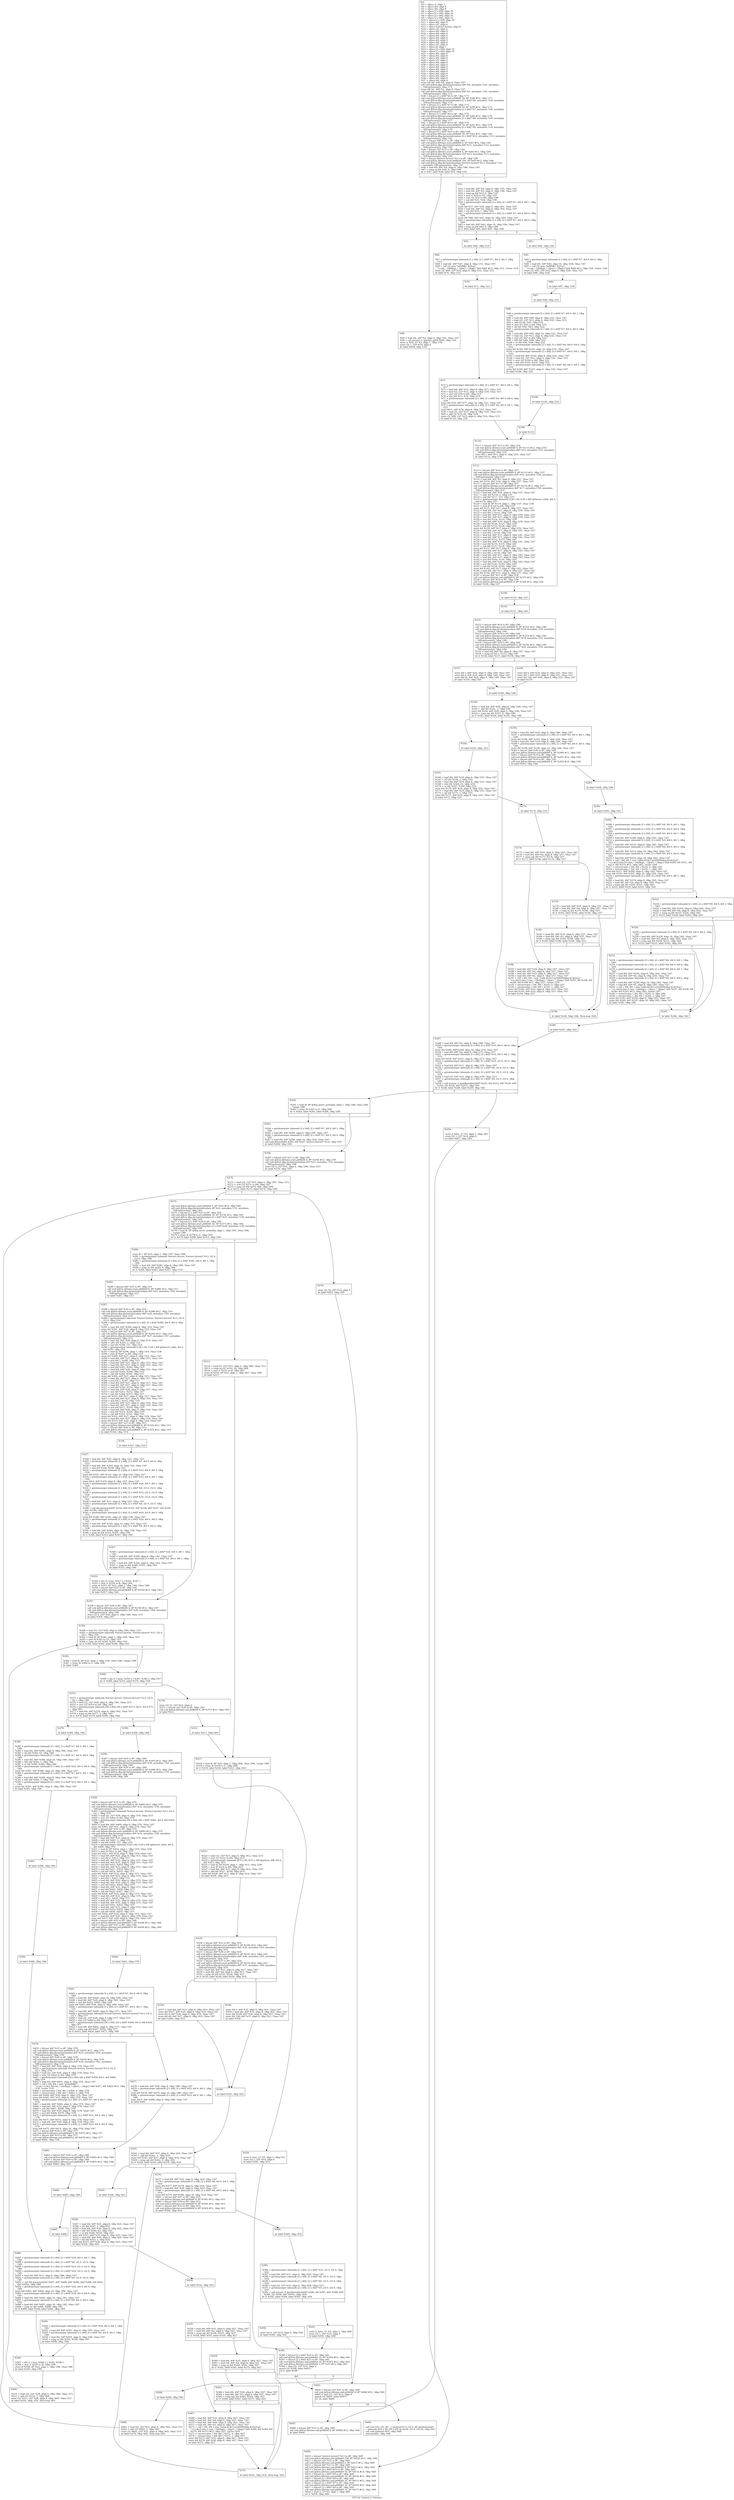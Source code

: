digraph "CFG for 'prime2_p' function" {
	label="CFG for 'prime2_p' function";

	Node0x25a4dc0 [shape=record,label="{%2:\l  %3 = alloca i1, align 1\l  %4 = alloca i64, align 8\l  %5 = alloca i64, align 8\l  %6 = alloca [2 x i64], align 16\l  %7 = alloca [2 x i64], align 16\l  %8 = alloca [2 x i64], align 16\l  %9 = alloca [2 x i64], align 16\l  %10 = alloca [2 x i64], align 16\l  %11 = alloca i64, align 8\l  %12 = alloca i32, align 4\l  %13 = alloca %struct.factors, align 8\l  %14 = alloca i32, align 4\l  %15 = alloca i64, align 8\l  %16 = alloca i64, align 8\l  %17 = alloca i64, align 8\l  %18 = alloca i64, align 8\l  %19 = alloca i64, align 8\l  %20 = alloca i64, align 8\l  %21 = alloca i32, align 4\l  %22 = alloca i8, align 1\l  %23 = alloca [2 x i64], align 16\l  %24 = alloca [2 x i64], align 16\l  %25 = alloca i64, align 8\l  %26 = alloca i64, align 8\l  %27 = alloca i64, align 8\l  %28 = alloca i32, align 4\l  %29 = alloca i64, align 8\l  %30 = alloca i64, align 8\l  %31 = alloca i64, align 8\l  %32 = alloca i64, align 8\l  %33 = alloca i64, align 8\l  %34 = alloca i64, align 8\l  %35 = alloca i64, align 8\l  %36 = alloca i64, align 8\l  %37 = alloca i64, align 8\l  store i64 %0, i64* %4, align 8, !tbaa !167\l  call void @llvm.dbg.declare(metadata i64* %4, metadata !102, metadata\l... !DIExpression()), !dbg !171\l  store i64 %1, i64* %5, align 8, !tbaa !167\l  call void @llvm.dbg.declare(metadata i64* %5, metadata !103, metadata\l... !DIExpression()), !dbg !172\l  %38 = bitcast [2 x i64]* %6 to i8*, !dbg !173\l  call void @llvm.lifetime.start.p0i8(i64 16, i8* %38) #12, !dbg !173\l  call void @llvm.dbg.declare(metadata [2 x i64]* %6, metadata !104, metadata\l... !DIExpression()), !dbg !174\l  %39 = bitcast [2 x i64]* %7 to i8*, !dbg !173\l  call void @llvm.lifetime.start.p0i8(i64 16, i8* %39) #12, !dbg !173\l  call void @llvm.dbg.declare(metadata [2 x i64]* %7, metadata !108, metadata\l... !DIExpression()), !dbg !175\l  %40 = bitcast [2 x i64]* %8 to i8*, !dbg !176\l  call void @llvm.lifetime.start.p0i8(i64 16, i8* %40) #12, !dbg !176\l  call void @llvm.dbg.declare(metadata [2 x i64]* %8, metadata !109, metadata\l... !DIExpression()), !dbg !177\l  %41 = bitcast [2 x i64]* %9 to i8*, !dbg !178\l  call void @llvm.lifetime.start.p0i8(i64 16, i8* %41) #12, !dbg !178\l  call void @llvm.dbg.declare(metadata [2 x i64]* %9, metadata !110, metadata\l... !DIExpression()), !dbg !179\l  %42 = bitcast [2 x i64]* %10 to i8*, !dbg !180\l  call void @llvm.lifetime.start.p0i8(i64 16, i8* %42) #12, !dbg !180\l  call void @llvm.dbg.declare(metadata [2 x i64]* %10, metadata !111, metadata\l... !DIExpression()), !dbg !181\l  %43 = bitcast i64* %11 to i8*, !dbg !182\l  call void @llvm.lifetime.start.p0i8(i64 8, i8* %43) #12, !dbg !182\l  call void @llvm.dbg.declare(metadata i64* %11, metadata !112, metadata\l... !DIExpression()), !dbg !183\l  %44 = bitcast i32* %12 to i8*, !dbg !184\l  call void @llvm.lifetime.start.p0i8(i64 4, i8* %44) #12, !dbg !184\l  call void @llvm.dbg.declare(metadata i32* %12, metadata !113, metadata\l... !DIExpression()), !dbg !185\l  %45 = bitcast %struct.factors* %13 to i8*, !dbg !186\l  call void @llvm.lifetime.start.p0i8(i64 256, i8* %45) #12, !dbg !186\l  call void @llvm.dbg.declare(metadata %struct.factors* %13, metadata !114,\l... metadata !DIExpression()), !dbg !187\l  %46 = load i64, i64* %4, align 8, !dbg !188, !tbaa !167\l  %47 = icmp eq i64 %46, 0, !dbg !190\l  br i1 %47, label %48, label %51, !dbg !191\l|{<s0>T|<s1>F}}"];
	Node0x25a4dc0:s0 -> Node0x2582090;
	Node0x25a4dc0:s1 -> Node0x25820e0;
	Node0x2582090 [shape=record,label="{%48:\l\l  %49 = load i64, i64* %5, align 8, !dbg !192, !tbaa !167\l  %50 = call zeroext i1 @prime_p(i64 %49), !dbg !193\l  store i1 %50, i1* %3, align 1, !dbg !194\l  store i32 1, i32* %14, align 4\l  br label %609, !dbg !194\l}"];
	Node0x2582090 -> Node0x2584200;
	Node0x25820e0 [shape=record,label="{%51:\l\l  %52 = load i64, i64* %4, align 8, !dbg !195, !tbaa !167\l  %53 = load i64, i64* %5, align 8, !dbg !196, !tbaa !167\l  %54 = icmp eq i64 %53, 0, !dbg !197\l  %55 = zext i1 %54 to i32, !dbg !197\l  %56 = sext i32 %55 to i64, !dbg !198\l  %57 = sub i64 %52, %56, !dbg !199\l  %58 = getelementptr inbounds [2 x i64], [2 x i64]* %7, i64 0, i64 1, !dbg\l... !200\l  store i64 %57, i64* %58, align 8, !dbg !201, !tbaa !167\l  %59 = load i64, i64* %5, align 8, !dbg !202, !tbaa !167\l  %60 = sub i64 %59, 1, !dbg !203\l  %61 = getelementptr inbounds [2 x i64], [2 x i64]* %7, i64 0, i64 0, !dbg\l... !204\l  store i64 %60, i64* %61, align 16, !dbg !205, !tbaa !167\l  %62 = getelementptr inbounds [2 x i64], [2 x i64]* %7, i64 0, i64 0, !dbg\l... !206\l  %63 = load i64, i64* %62, align 16, !dbg !206, !tbaa !167\l  %64 = icmp eq i64 %63, 0, !dbg !208\l  br i1 %64, label %65, label %81, !dbg !209\l|{<s0>T|<s1>F}}"];
	Node0x25820e0:s0 -> Node0x2582130;
	Node0x25820e0:s1 -> Node0x2582270;
	Node0x2582130 [shape=record,label="{%65:\l\l  br label %66, !dbg !210\l}"];
	Node0x2582130 -> Node0x2582180;
	Node0x2582180 [shape=record,label="{%66:\l\l  %67 = getelementptr inbounds [2 x i64], [2 x i64]* %7, i64 0, i64 1, !dbg\l... !212\l  %68 = load i64, i64* %67, align 8, !dbg !212, !tbaa !167\l  %69 = call i32 asm \"bsf\\09$1, $\{0:q\}\",\l... \"=r,rm,~\{dirflag\},~\{fpsr\},~\{flags\}\"(i64 %68) #13, !dbg !212, !srcloc !214\l  store i32 %69, i32* %12, align 4, !dbg !212, !tbaa !215\l  br label %70, !dbg !212\l}"];
	Node0x2582180 -> Node0x25821d0;
	Node0x25821d0 [shape=record,label="{%70:\l\l  br label %71, !dbg !212\l}"];
	Node0x25821d0 -> Node0x2582220;
	Node0x2582220 [shape=record,label="{%71:\l\l  %72 = getelementptr inbounds [2 x i64], [2 x i64]* %7, i64 0, i64 1, !dbg\l... !217\l  %73 = load i64, i64* %72, align 8, !dbg !217, !tbaa !167\l  %74 = load i32, i32* %12, align 4, !dbg !218, !tbaa !215\l  %75 = zext i32 %74 to i64, !dbg !219\l  %76 = lshr i64 %73, %75, !dbg !219\l  %77 = getelementptr inbounds [2 x i64], [2 x i64]* %6, i64 0, i64 0, !dbg\l... !220\l  store i64 %76, i64* %77, align 16, !dbg !221, !tbaa !167\l  %78 = getelementptr inbounds [2 x i64], [2 x i64]* %6, i64 0, i64 1, !dbg\l... !222\l  store i64 0, i64* %78, align 8, !dbg !223, !tbaa !167\l  %79 = load i32, i32* %12, align 4, !dbg !224, !tbaa !215\l  %80 = add i32 %79, 64, !dbg !224\l  store i32 %80, i32* %12, align 4, !dbg !224, !tbaa !215\l  br label %110, !dbg !225\l}"];
	Node0x2582220 -> Node0x25824a0;
	Node0x2582270 [shape=record,label="{%81:\l\l  br label %82, !dbg !226\l}"];
	Node0x2582270 -> Node0x25822c0;
	Node0x25822c0 [shape=record,label="{%82:\l\l  %83 = getelementptr inbounds [2 x i64], [2 x i64]* %7, i64 0, i64 0, !dbg\l... !228\l  %84 = load i64, i64* %83, align 16, !dbg !228, !tbaa !167\l  %85 = call i32 asm \"bsf\\09$1, $\{0:q\}\",\l... \"=r,rm,~\{dirflag\},~\{fpsr\},~\{flags\}\"(i64 %84) #13, !dbg !228, !srcloc !230\l  store i32 %85, i32* %12, align 4, !dbg !228, !tbaa !215\l  br label %86, !dbg !228\l}"];
	Node0x25822c0 -> Node0x2582310;
	Node0x2582310 [shape=record,label="{%86:\l\l  br label %87, !dbg !228\l}"];
	Node0x2582310 -> Node0x2582360;
	Node0x2582360 [shape=record,label="{%87:\l\l  br label %88, !dbg !231\l}"];
	Node0x2582360 -> Node0x25823b0;
	Node0x25823b0 [shape=record,label="{%88:\l\l  %89 = getelementptr inbounds [2 x i64], [2 x i64]* %7, i64 0, i64 1, !dbg\l... !232\l  %90 = load i64, i64* %89, align 8, !dbg !232, !tbaa !167\l  %91 = load i32, i32* %12, align 4, !dbg !232, !tbaa !215\l  %92 = sub i32 64, %91, !dbg !232\l  %93 = zext i32 %92 to i64, !dbg !232\l  %94 = shl i64 %90, %93, !dbg !232\l  %95 = getelementptr inbounds [2 x i64], [2 x i64]* %7, i64 0, i64 0, !dbg\l... !232\l  %96 = load i64, i64* %95, align 16, !dbg !232, !tbaa !167\l  %97 = load i32, i32* %12, align 4, !dbg !232, !tbaa !215\l  %98 = zext i32 %97 to i64, !dbg !232\l  %99 = lshr i64 %96, %98, !dbg !232\l  %100 = or i64 %94, %99, !dbg !232\l  %101 = getelementptr inbounds [2 x i64], [2 x i64]* %6, i64 0, i64 0, !dbg\l... !232\l  store i64 %100, i64* %101, align 16, !dbg !232, !tbaa !167\l  %102 = getelementptr inbounds [2 x i64], [2 x i64]* %7, i64 0, i64 1, !dbg\l... !232\l  %103 = load i64, i64* %102, align 8, !dbg !232, !tbaa !167\l  %104 = load i32, i32* %12, align 4, !dbg !232, !tbaa !215\l  %105 = zext i32 %104 to i64, !dbg !232\l  %106 = lshr i64 %103, %105, !dbg !232\l  %107 = getelementptr inbounds [2 x i64], [2 x i64]* %6, i64 0, i64 1, !dbg\l... !232\l  store i64 %106, i64* %107, align 8, !dbg !232, !tbaa !167\l  br label %108, !dbg !232\l}"];
	Node0x25823b0 -> Node0x2582400;
	Node0x2582400 [shape=record,label="{%108:\l\l  br label %109, !dbg !232\l}"];
	Node0x2582400 -> Node0x2582450;
	Node0x2582450 [shape=record,label="{%109:\l\l  br label %110\l}"];
	Node0x2582450 -> Node0x25824a0;
	Node0x25824a0 [shape=record,label="{%110:\l\l  %111 = bitcast i64* %15 to i8*, !dbg !234\l  call void @llvm.lifetime.start.p0i8(i64 8, i8* %111) #12, !dbg !234\l  call void @llvm.dbg.declare(metadata i64* %15, metadata !125, metadata\l... !DIExpression()), !dbg !235\l  store i64 2, i64* %15, align 8, !dbg !235, !tbaa !167\l  br label %112, !dbg !236\l}"];
	Node0x25824a0 -> Node0x25824f0;
	Node0x25824f0 [shape=record,label="{%112:\l\l  %113 = bitcast i64* %16 to i8*, !dbg !237\l  call void @llvm.lifetime.start.p0i8(i64 8, i8* %113) #12, !dbg !237\l  call void @llvm.dbg.declare(metadata i64* %16, metadata !126, metadata\l... !DIExpression()), !dbg !237\l  %114 = load i64, i64* %5, align 8, !dbg !237, !tbaa !167\l  store i64 %114, i64* %16, align 8, !dbg !237, !tbaa !167\l  %115 = bitcast i64* %17 to i8*, !dbg !237\l  call void @llvm.lifetime.start.p0i8(i64 8, i8* %115) #12, !dbg !237\l  call void @llvm.dbg.declare(metadata i64* %17, metadata !128, metadata\l... !DIExpression()), !dbg !237\l  %116 = load i64, i64* %16, align 8, !dbg !237, !tbaa !167\l  %117 = udiv i64 %116, 2, !dbg !237\l  %118 = and i64 %117, 127, !dbg !237\l  %119 = getelementptr inbounds [128 x i8], [128 x i8]* @binvert_table, i64 0,\l... i64 %118, !dbg !237\l  %120 = load i8, i8* %119, align 1, !dbg !237, !tbaa !238\l  %121 = zext i8 %120 to i64, !dbg !237\l  store i64 %121, i64* %17, align 8, !dbg !237, !tbaa !167\l  %122 = load i64, i64* %17, align 8, !dbg !239, !tbaa !167\l  %123 = mul i64 2, %122, !dbg !239\l  %124 = load i64, i64* %17, align 8, !dbg !239, !tbaa !167\l  %125 = load i64, i64* %17, align 8, !dbg !239, !tbaa !167\l  %126 = mul i64 %124, %125, !dbg !239\l  %127 = load i64, i64* %16, align 8, !dbg !239, !tbaa !167\l  %128 = mul i64 %126, %127, !dbg !239\l  %129 = sub i64 %123, %128, !dbg !239\l  store i64 %129, i64* %17, align 8, !dbg !239, !tbaa !167\l  %130 = load i64, i64* %17, align 8, !dbg !241, !tbaa !167\l  %131 = mul i64 2, %130, !dbg !241\l  %132 = load i64, i64* %17, align 8, !dbg !241, !tbaa !167\l  %133 = load i64, i64* %17, align 8, !dbg !241, !tbaa !167\l  %134 = mul i64 %132, %133, !dbg !241\l  %135 = load i64, i64* %16, align 8, !dbg !241, !tbaa !167\l  %136 = mul i64 %134, %135, !dbg !241\l  %137 = sub i64 %131, %136, !dbg !241\l  store i64 %137, i64* %17, align 8, !dbg !241, !tbaa !167\l  %138 = load i64, i64* %17, align 8, !dbg !243, !tbaa !167\l  %139 = mul i64 2, %138, !dbg !243\l  %140 = load i64, i64* %17, align 8, !dbg !243, !tbaa !167\l  %141 = load i64, i64* %17, align 8, !dbg !243, !tbaa !167\l  %142 = mul i64 %140, %141, !dbg !243\l  %143 = load i64, i64* %16, align 8, !dbg !243, !tbaa !167\l  %144 = mul i64 %142, %143, !dbg !243\l  %145 = sub i64 %139, %144, !dbg !243\l  store i64 %145, i64* %17, align 8, !dbg !243, !tbaa !167\l  %146 = load i64, i64* %17, align 8, !dbg !237, !tbaa !167\l  store i64 %146, i64* %11, align 8, !dbg !237, !tbaa !167\l  %147 = bitcast i64* %17 to i8*, !dbg !236\l  call void @llvm.lifetime.end.p0i8(i64 8, i8* %147) #12, !dbg !236\l  %148 = bitcast i64* %16 to i8*, !dbg !236\l  call void @llvm.lifetime.end.p0i8(i64 8, i8* %148) #12, !dbg !236\l  br label %149, !dbg !237\l}"];
	Node0x25824f0 -> Node0x2582540;
	Node0x2582540 [shape=record,label="{%149:\l\l  br label %150, !dbg !237\l}"];
	Node0x2582540 -> Node0x2582590;
	Node0x2582590 [shape=record,label="{%150:\l\l  br label %151, !dbg !245\l}"];
	Node0x2582590 -> Node0x25825e0;
	Node0x25825e0 [shape=record,label="{%151:\l\l  %152 = bitcast i64* %18 to i8*, !dbg !246\l  call void @llvm.lifetime.start.p0i8(i64 8, i8* %152) #12, !dbg !246\l  call void @llvm.dbg.declare(metadata i64* %18, metadata !129, metadata\l... !DIExpression()), !dbg !246\l  %153 = bitcast i64* %19 to i8*, !dbg !246\l  call void @llvm.lifetime.start.p0i8(i64 8, i8* %153) #12, !dbg !246\l  call void @llvm.dbg.declare(metadata i64* %19, metadata !131, metadata\l... !DIExpression()), !dbg !246\l  %154 = bitcast i64* %20 to i8*, !dbg !246\l  call void @llvm.lifetime.start.p0i8(i64 8, i8* %154) #12, !dbg !246\l  call void @llvm.dbg.declare(metadata i64* %20, metadata !132, metadata\l... !DIExpression()), !dbg !246\l  %155 = load i64, i64* %4, align 8, !dbg !247, !tbaa !167\l  %156 = icmp ult i64 1, %155, !dbg !247\l  br i1 %156, label %157, label %158, !dbg !246\l|{<s0>T|<s1>F}}"];
	Node0x25825e0:s0 -> Node0x2582630;
	Node0x25825e0:s1 -> Node0x2582680;
	Node0x2582630 [shape=record,label="{%157:\l\l  store i64 1, i64* %18, align 8, !dbg !249, !tbaa !167\l  store i64 0, i64* %19, align 8, !dbg !249, !tbaa !167\l  store i64 64, i64* %20, align 8, !dbg !249, !tbaa !167\l  br label %159, !dbg !249\l}"];
	Node0x2582630 -> Node0x25826d0;
	Node0x2582680 [shape=record,label="{%158:\l\l  store i64 0, i64* %18, align 8, !dbg !251, !tbaa !167\l  store i64 1, i64* %19, align 8, !dbg !251, !tbaa !167\l  store i64 128, i64* %20, align 8, !dbg !251, !tbaa !167\l  br label %159\l}"];
	Node0x2582680 -> Node0x25826d0;
	Node0x25826d0 [shape=record,label="{%159:\l\l  br label %160, !dbg !246\l}"];
	Node0x25826d0 -> Node0x2582720;
	Node0x2582720 [shape=record,label="{%160:\l\l  %161 = load i64, i64* %20, align 8, !dbg !246, !tbaa !167\l  %162 = add i64 %161, -1, !dbg !246\l  store i64 %162, i64* %20, align 8, !dbg !246, !tbaa !167\l  %163 = icmp ugt i64 %161, 0, !dbg !246\l  br i1 %163, label %164, label %195, !dbg !246\l|{<s0>T|<s1>F}}"];
	Node0x2582720:s0 -> Node0x2582770;
	Node0x2582720:s1 -> Node0x25829f0;
	Node0x2582770 [shape=record,label="{%164:\l\l  br label %165, !dbg !253\l}"];
	Node0x2582770 -> Node0x25827c0;
	Node0x25827c0 [shape=record,label="{%165:\l\l  %166 = load i64, i64* %18, align 8, !dbg !255, !tbaa !167\l  %167 = shl i64 %166, 1, !dbg !255\l  %168 = load i64, i64* %19, align 8, !dbg !255, !tbaa !167\l  %169 = lshr i64 %168, 63, !dbg !255\l  %170 = or i64 %167, %169, !dbg !255\l  store i64 %170, i64* %18, align 8, !dbg !255, !tbaa !167\l  %171 = load i64, i64* %19, align 8, !dbg !255, !tbaa !167\l  %172 = shl i64 %171, 1, !dbg !255\l  store i64 %172, i64* %19, align 8, !dbg !255, !tbaa !167\l  br label %173, !dbg !255\l}"];
	Node0x25827c0 -> Node0x2582810;
	Node0x2582810 [shape=record,label="{%173:\l\l  br label %174, !dbg !255\l}"];
	Node0x2582810 -> Node0x2582860;
	Node0x2582860 [shape=record,label="{%174:\l\l  %175 = load i64, i64* %18, align 8, !dbg !257, !tbaa !167\l  %176 = load i64, i64* %4, align 8, !dbg !257, !tbaa !167\l  %177 = icmp ugt i64 %175, %176, !dbg !257\l  br i1 %177, label %186, label %178, !dbg !257\l|{<s0>T|<s1>F}}"];
	Node0x2582860:s0 -> Node0x2582950;
	Node0x2582860:s1 -> Node0x25828b0;
	Node0x25828b0 [shape=record,label="{%178:\l\l  %179 = load i64, i64* %18, align 8, !dbg !257, !tbaa !167\l  %180 = load i64, i64* %4, align 8, !dbg !257, !tbaa !167\l  %181 = icmp eq i64 %179, %180, !dbg !257\l  br i1 %181, label %182, label %194, !dbg !257\l|{<s0>T|<s1>F}}"];
	Node0x25828b0:s0 -> Node0x2582900;
	Node0x25828b0:s1 -> Node0x25829a0;
	Node0x2582900 [shape=record,label="{%182:\l\l  %183 = load i64, i64* %19, align 8, !dbg !257, !tbaa !167\l  %184 = load i64, i64* %5, align 8, !dbg !257, !tbaa !167\l  %185 = icmp uge i64 %183, %184, !dbg !257\l  br i1 %185, label %186, label %194, !dbg !253\l|{<s0>T|<s1>F}}"];
	Node0x2582900:s0 -> Node0x2582950;
	Node0x2582900:s1 -> Node0x25829a0;
	Node0x2582950 [shape=record,label="{%186:\l\l  %187 = load i64, i64* %18, align 8, !dbg !257, !tbaa !167\l  %188 = load i64, i64* %4, align 8, !dbg !257, !tbaa !167\l  %189 = load i64, i64* %19, align 8, !dbg !257, !tbaa !167\l  %190 = load i64, i64* %5, align 8, !dbg !257, !tbaa !167\l  %191 = call \{ i64, i64 \} asm \"subq $5,$\{1:q\}\\0A\\09sbbq $3,$\{0:q\}\",\l... \"=r,=&r,0,rme,1,rme,~\{dirflag\},~\{fpsr\},~\{flags\}\"(i64 %187, i64 %188, i64\l... %189, i64 %190) #13, !dbg !257, !srcloc !259\l  %192 = extractvalue \{ i64, i64 \} %191, 0, !dbg !257\l  %193 = extractvalue \{ i64, i64 \} %191, 1, !dbg !257\l  store i64 %192, i64* %18, align 8, !dbg !257, !tbaa !167\l  store i64 %193, i64* %19, align 8, !dbg !257, !tbaa !167\l  br label %194, !dbg !257\l}"];
	Node0x2582950 -> Node0x25829a0;
	Node0x25829a0 [shape=record,label="{%194:\l\l  br label %160, !dbg !246, !llvm.loop !260\l}"];
	Node0x25829a0 -> Node0x2582720;
	Node0x25829f0 [shape=record,label="{%195:\l\l  %196 = load i64, i64* %18, align 8, !dbg !246, !tbaa !167\l  %197 = getelementptr inbounds [2 x i64], [2 x i64]* %9, i64 0, i64 1, !dbg\l... !246\l  store i64 %196, i64* %197, align 8, !dbg !246, !tbaa !167\l  %198 = load i64, i64* %19, align 8, !dbg !246, !tbaa !167\l  %199 = getelementptr inbounds [2 x i64], [2 x i64]* %9, i64 0, i64 0, !dbg\l... !246\l  store i64 %198, i64* %199, align 16, !dbg !246, !tbaa !167\l  %200 = bitcast i64* %20 to i8*, !dbg !245\l  call void @llvm.lifetime.end.p0i8(i64 8, i8* %200) #12, !dbg !245\l  %201 = bitcast i64* %19 to i8*, !dbg !245\l  call void @llvm.lifetime.end.p0i8(i64 8, i8* %201) #12, !dbg !245\l  %202 = bitcast i64* %18 to i8*, !dbg !245\l  call void @llvm.lifetime.end.p0i8(i64 8, i8* %202) #12, !dbg !245\l  br label %203, !dbg !246\l}"];
	Node0x25829f0 -> Node0x2582a40;
	Node0x2582a40 [shape=record,label="{%203:\l\l  br label %204, !dbg !246\l}"];
	Node0x2582a40 -> Node0x2582a90;
	Node0x2582a90 [shape=record,label="{%204:\l\l  br label %205, !dbg !261\l}"];
	Node0x2582a90 -> Node0x2582ae0;
	Node0x2582ae0 [shape=record,label="{%205:\l\l  %206 = getelementptr inbounds [2 x i64], [2 x i64]* %8, i64 0, i64 1, !dbg\l... !262\l  %207 = getelementptr inbounds [2 x i64], [2 x i64]* %8, i64 0, i64 0, !dbg\l... !262\l  %208 = getelementptr inbounds [2 x i64], [2 x i64]* %9, i64 0, i64 1, !dbg\l... !262\l  %209 = load i64, i64* %208, align 8, !dbg !262, !tbaa !167\l  %210 = getelementptr inbounds [2 x i64], [2 x i64]* %9, i64 0, i64 1, !dbg\l... !262\l  %211 = load i64, i64* %210, align 8, !dbg !262, !tbaa !167\l  %212 = getelementptr inbounds [2 x i64], [2 x i64]* %9, i64 0, i64 0, !dbg\l... !262\l  %213 = load i64, i64* %212, align 16, !dbg !262, !tbaa !167\l  %214 = getelementptr inbounds [2 x i64], [2 x i64]* %9, i64 0, i64 0, !dbg\l... !262\l  %215 = load i64, i64* %214, align 16, !dbg !262, !tbaa !167\l  %216 = call \{ i64, i64 \} asm \"addq $5,$\{1:q\}\\0A\\09adcq $3,$\{0:q\}\",\l... \"=r,=&r,0,rme,%1,rme,~\{dirflag\},~\{fpsr\},~\{flags\}\"(i64 %209, i64 %211, i64\l... %213, i64 %215) #13, !dbg !262, !srcloc !264\l  %217 = extractvalue \{ i64, i64 \} %216, 0, !dbg !262\l  %218 = extractvalue \{ i64, i64 \} %216, 1, !dbg !262\l  store i64 %217, i64* %206, align 8, !dbg !262, !tbaa !167\l  store i64 %218, i64* %207, align 16, !dbg !262, !tbaa !167\l  %219 = getelementptr inbounds [2 x i64], [2 x i64]* %8, i64 0, i64 1, !dbg\l... !265\l  %220 = load i64, i64* %219, align 8, !dbg !265, !tbaa !167\l  %221 = load i64, i64* %4, align 8, !dbg !265, !tbaa !167\l  %222 = icmp ugt i64 %220, %221, !dbg !265\l  br i1 %222, label %233, label %223, !dbg !265\l|{<s0>T|<s1>F}}"];
	Node0x2582ae0:s0 -> Node0x2582bd0;
	Node0x2582ae0:s1 -> Node0x2582b30;
	Node0x2582b30 [shape=record,label="{%223:\l\l  %224 = getelementptr inbounds [2 x i64], [2 x i64]* %8, i64 0, i64 1, !dbg\l... !265\l  %225 = load i64, i64* %224, align 8, !dbg !265, !tbaa !167\l  %226 = load i64, i64* %4, align 8, !dbg !265, !tbaa !167\l  %227 = icmp eq i64 %225, %226, !dbg !265\l  br i1 %227, label %228, label %245, !dbg !265\l|{<s0>T|<s1>F}}"];
	Node0x2582b30:s0 -> Node0x2582b80;
	Node0x2582b30:s1 -> Node0x2582c20;
	Node0x2582b80 [shape=record,label="{%228:\l\l  %229 = getelementptr inbounds [2 x i64], [2 x i64]* %8, i64 0, i64 0, !dbg\l... !265\l  %230 = load i64, i64* %229, align 16, !dbg !265, !tbaa !167\l  %231 = load i64, i64* %5, align 8, !dbg !265, !tbaa !167\l  %232 = icmp uge i64 %230, %231, !dbg !265\l  br i1 %232, label %233, label %245, !dbg !262\l|{<s0>T|<s1>F}}"];
	Node0x2582b80:s0 -> Node0x2582bd0;
	Node0x2582b80:s1 -> Node0x2582c20;
	Node0x2582bd0 [shape=record,label="{%233:\l\l  %234 = getelementptr inbounds [2 x i64], [2 x i64]* %8, i64 0, i64 1, !dbg\l... !265\l  %235 = getelementptr inbounds [2 x i64], [2 x i64]* %8, i64 0, i64 0, !dbg\l... !265\l  %236 = getelementptr inbounds [2 x i64], [2 x i64]* %8, i64 0, i64 1, !dbg\l... !265\l  %237 = load i64, i64* %236, align 8, !dbg !265, !tbaa !167\l  %238 = load i64, i64* %4, align 8, !dbg !265, !tbaa !167\l  %239 = getelementptr inbounds [2 x i64], [2 x i64]* %8, i64 0, i64 0, !dbg\l... !265\l  %240 = load i64, i64* %239, align 16, !dbg !265, !tbaa !167\l  %241 = load i64, i64* %5, align 8, !dbg !265, !tbaa !167\l  %242 = call \{ i64, i64 \} asm \"subq $5,$\{1:q\}\\0A\\09sbbq $3,$\{0:q\}\",\l... \"=r,=&r,0,rme,1,rme,~\{dirflag\},~\{fpsr\},~\{flags\}\"(i64 %237, i64 %238, i64\l... %240, i64 %241) #13, !dbg !265, !srcloc !267\l  %243 = extractvalue \{ i64, i64 \} %242, 0, !dbg !265\l  %244 = extractvalue \{ i64, i64 \} %242, 1, !dbg !265\l  store i64 %243, i64* %234, align 8, !dbg !265, !tbaa !167\l  store i64 %244, i64* %235, align 16, !dbg !265, !tbaa !167\l  br label %245, !dbg !265\l}"];
	Node0x2582bd0 -> Node0x2582c20;
	Node0x2582c20 [shape=record,label="{%245:\l\l  br label %246, !dbg !262\l}"];
	Node0x2582c20 -> Node0x2582c70;
	Node0x2582c70 [shape=record,label="{%246:\l\l  br label %247, !dbg !262\l}"];
	Node0x2582c70 -> Node0x2582cc0;
	Node0x2582cc0 [shape=record,label="{%247:\l\l  %248 = load i64, i64* %5, align 8, !dbg !268, !tbaa !167\l  %249 = getelementptr inbounds [2 x i64], [2 x i64]* %10, i64 0, i64 0, !dbg\l... !269\l  store i64 %248, i64* %249, align 16, !dbg !270, !tbaa !167\l  %250 = load i64, i64* %4, align 8, !dbg !271, !tbaa !167\l  %251 = getelementptr inbounds [2 x i64], [2 x i64]* %10, i64 0, i64 1, !dbg\l... !272\l  store i64 %250, i64* %251, align 8, !dbg !273, !tbaa !167\l  %252 = getelementptr inbounds [2 x i64], [2 x i64]* %10, i32 0, i32 0, !dbg\l... !274\l  %253 = load i64, i64* %11, align 8, !dbg !276, !tbaa !167\l  %254 = getelementptr inbounds [2 x i64], [2 x i64]* %8, i32 0, i32 0, !dbg\l... !277\l  %255 = getelementptr inbounds [2 x i64], [2 x i64]* %6, i32 0, i32 0, !dbg\l... !278\l  %256 = load i32, i32* %12, align 4, !dbg !279, !tbaa !215\l  %257 = getelementptr inbounds [2 x i64], [2 x i64]* %9, i32 0, i32 0, !dbg\l... !280\l  %258 = call zeroext i1 @millerrabin2(i64* %252, i64 %253, i64* %254, i64*\l... %255, i32 %256, i64* %257), !dbg !281\l  br i1 %258, label %260, label %259, !dbg !282\l|{<s0>T|<s1>F}}"];
	Node0x2582cc0:s0 -> Node0x2582d60;
	Node0x2582cc0:s1 -> Node0x2582d10;
	Node0x2582d10 [shape=record,label="{%259:\l\l  store i1 false, i1* %3, align 1, !dbg !283\l  store i32 1, i32* %14, align 4\l  br label %607, !dbg !283\l}"];
	Node0x2582d10 -> Node0x25841b0;
	Node0x2582d60 [shape=record,label="{%260:\l\l  %261 = load i8, i8* @flag_prove_primality, align 1, !dbg !284, !tbaa !286,\l... !range !288\l  %262 = trunc i8 %261 to i1, !dbg !284\l  br i1 %262, label %263, label %268, !dbg !289\l|{<s0>T|<s1>F}}"];
	Node0x2582d60:s0 -> Node0x2582db0;
	Node0x2582d60:s1 -> Node0x2582e00;
	Node0x2582db0 [shape=record,label="{%263:\l\l  %264 = getelementptr inbounds [2 x i64], [2 x i64]* %7, i64 0, i64 1, !dbg\l... !290\l  %265 = load i64, i64* %264, align 8, !dbg !290, !tbaa !167\l  %266 = getelementptr inbounds [2 x i64], [2 x i64]* %7, i64 0, i64 0, !dbg\l... !292\l  %267 = load i64, i64* %266, align 16, !dbg !292, !tbaa !167\l  call void @factor(i64 %265, i64 %267, %struct.factors* %13), !dbg !293\l  br label %268, !dbg !294\l}"];
	Node0x2582db0 -> Node0x2582e00;
	Node0x2582e00 [shape=record,label="{%268:\l\l  %269 = bitcast i32* %21 to i8*, !dbg !295\l  call void @llvm.lifetime.start.p0i8(i64 4, i8* %269) #12, !dbg !295\l  call void @llvm.dbg.declare(metadata i32* %21, metadata !133, metadata\l... !DIExpression()), !dbg !296\l  store i32 0, i32* %21, align 4, !dbg !296, !tbaa !215\l  br label %270, !dbg !295\l}"];
	Node0x2582e00 -> Node0x2582e50;
	Node0x2582e50 [shape=record,label="{%270:\l\l  %271 = load i32, i32* %21, align 4, !dbg !297, !tbaa !215\l  %272 = zext i32 %271 to i64, !dbg !297\l  %273 = icmp ult i64 %272, 668, !dbg !298\l  br i1 %273, label %275, label %274, !dbg !299\l|{<s0>T|<s1>F}}"];
	Node0x2582e50:s0 -> Node0x2582ef0;
	Node0x2582e50:s1 -> Node0x2582ea0;
	Node0x2582ea0 [shape=record,label="{%274:\l\l  store i32 18, i32* %14, align 4\l  br label %603, !dbg !299\l}"];
	Node0x2582ea0 -> Node0x2584110;
	Node0x2582ef0 [shape=record,label="{%275:\l\l  call void @llvm.lifetime.start.p0i8(i64 1, i8* %22) #12, !dbg !300\l  call void @llvm.dbg.declare(metadata i8* %22, metadata !135, metadata\l... !DIExpression()), !dbg !301\l  %276 = bitcast [2 x i64]* %23 to i8*, !dbg !302\l  call void @llvm.lifetime.start.p0i8(i64 16, i8* %276) #12, !dbg !302\l  call void @llvm.dbg.declare(metadata [2 x i64]* %23, metadata !138, metadata\l... !DIExpression()), !dbg !303\l  %277 = bitcast [2 x i64]* %24 to i8*, !dbg !302\l  call void @llvm.lifetime.start.p0i8(i64 16, i8* %277) #12, !dbg !302\l  call void @llvm.dbg.declare(metadata [2 x i64]* %24, metadata !139, metadata\l... !DIExpression()), !dbg !304\l  %278 = load i8, i8* @flag_prove_primality, align 1, !dbg !305, !tbaa !286,\l... !range !288\l  %279 = trunc i8 %278 to i1, !dbg !305\l  br i1 %279, label %280, label %513, !dbg !306\l|{<s0>T|<s1>F}}"];
	Node0x2582ef0:s0 -> Node0x2582f40;
	Node0x2582ef0:s1 -> Node0x2583940;
	Node0x2582f40 [shape=record,label="{%280:\l\l  store i8 1, i8* %22, align 1, !dbg !307, !tbaa !286\l  %281 = getelementptr inbounds %struct.factors, %struct.factors* %13, i32 0,\l... i32 0, !dbg !308\l  %282 = getelementptr inbounds [2 x i64], [2 x i64]* %281, i64 0, i64 1, !dbg\l... !309\l  %283 = load i64, i64* %282, align 8, !dbg !309, !tbaa !167\l  %284 = icmp ne i64 %283, 0, !dbg !309\l  br i1 %284, label %285, label %357, !dbg !310\l|{<s0>T|<s1>F}}"];
	Node0x2582f40:s0 -> Node0x2582f90;
	Node0x2582f40:s1 -> Node0x2583170;
	Node0x2582f90 [shape=record,label="{%285:\l\l  %286 = bitcast i64* %25 to i8*, !dbg !311\l  call void @llvm.lifetime.start.p0i8(i64 8, i8* %286) #12, !dbg !311\l  call void @llvm.dbg.declare(metadata i64* %25, metadata !140, metadata\l... !DIExpression()), !dbg !312\l  br label %287, !dbg !313\l}"];
	Node0x2582f90 -> Node0x2582fe0;
	Node0x2582fe0 [shape=record,label="{%287:\l\l  %288 = bitcast i64* %26 to i8*, !dbg !314\l  call void @llvm.lifetime.start.p0i8(i64 8, i8* %288) #12, !dbg !314\l  call void @llvm.dbg.declare(metadata i64* %26, metadata !145, metadata\l... !DIExpression()), !dbg !314\l  %289 = getelementptr inbounds %struct.factors, %struct.factors* %13, i32 0,\l... i32 0, !dbg !314\l  %290 = getelementptr inbounds [2 x i64], [2 x i64]* %289, i64 0, i64 0, !dbg\l... !314\l  %291 = load i64, i64* %290, align 8, !dbg !314, !tbaa !167\l  store i64 %291, i64* %26, align 8, !dbg !314, !tbaa !167\l  %292 = bitcast i64* %27 to i8*, !dbg !314\l  call void @llvm.lifetime.start.p0i8(i64 8, i8* %292) #12, !dbg !314\l  call void @llvm.dbg.declare(metadata i64* %27, metadata !147, metadata\l... !DIExpression()), !dbg !314\l  %293 = load i64, i64* %26, align 8, !dbg !314, !tbaa !167\l  %294 = udiv i64 %293, 2, !dbg !314\l  %295 = and i64 %294, 127, !dbg !314\l  %296 = getelementptr inbounds [128 x i8], [128 x i8]* @binvert_table, i64 0,\l... i64 %295, !dbg !314\l  %297 = load i8, i8* %296, align 1, !dbg !314, !tbaa !238\l  %298 = zext i8 %297 to i64, !dbg !314\l  store i64 %298, i64* %27, align 8, !dbg !314, !tbaa !167\l  %299 = load i64, i64* %27, align 8, !dbg !315, !tbaa !167\l  %300 = mul i64 2, %299, !dbg !315\l  %301 = load i64, i64* %27, align 8, !dbg !315, !tbaa !167\l  %302 = load i64, i64* %27, align 8, !dbg !315, !tbaa !167\l  %303 = mul i64 %301, %302, !dbg !315\l  %304 = load i64, i64* %26, align 8, !dbg !315, !tbaa !167\l  %305 = mul i64 %303, %304, !dbg !315\l  %306 = sub i64 %300, %305, !dbg !315\l  store i64 %306, i64* %27, align 8, !dbg !315, !tbaa !167\l  %307 = load i64, i64* %27, align 8, !dbg !317, !tbaa !167\l  %308 = mul i64 2, %307, !dbg !317\l  %309 = load i64, i64* %27, align 8, !dbg !317, !tbaa !167\l  %310 = load i64, i64* %27, align 8, !dbg !317, !tbaa !167\l  %311 = mul i64 %309, %310, !dbg !317\l  %312 = load i64, i64* %26, align 8, !dbg !317, !tbaa !167\l  %313 = mul i64 %311, %312, !dbg !317\l  %314 = sub i64 %308, %313, !dbg !317\l  store i64 %314, i64* %27, align 8, !dbg !317, !tbaa !167\l  %315 = load i64, i64* %27, align 8, !dbg !319, !tbaa !167\l  %316 = mul i64 2, %315, !dbg !319\l  %317 = load i64, i64* %27, align 8, !dbg !319, !tbaa !167\l  %318 = load i64, i64* %27, align 8, !dbg !319, !tbaa !167\l  %319 = mul i64 %317, %318, !dbg !319\l  %320 = load i64, i64* %26, align 8, !dbg !319, !tbaa !167\l  %321 = mul i64 %319, %320, !dbg !319\l  %322 = sub i64 %316, %321, !dbg !319\l  store i64 %322, i64* %27, align 8, !dbg !319, !tbaa !167\l  %323 = load i64, i64* %27, align 8, !dbg !314, !tbaa !167\l  store i64 %323, i64* %25, align 8, !dbg !314, !tbaa !167\l  %324 = bitcast i64* %27 to i8*, !dbg !313\l  call void @llvm.lifetime.end.p0i8(i64 8, i8* %324) #12, !dbg !313\l  %325 = bitcast i64* %26 to i8*, !dbg !313\l  call void @llvm.lifetime.end.p0i8(i64 8, i8* %325) #12, !dbg !313\l  br label %326, !dbg !314\l}"];
	Node0x2582fe0 -> Node0x2583030;
	Node0x2583030 [shape=record,label="{%326:\l\l  br label %327, !dbg !314\l}"];
	Node0x2583030 -> Node0x2583080;
	Node0x2583080 [shape=record,label="{%327:\l\l  %328 = load i64, i64* %25, align 8, !dbg !321, !tbaa !167\l  %329 = getelementptr inbounds [2 x i64], [2 x i64]* %7, i64 0, i64 0, !dbg\l... !322\l  %330 = load i64, i64* %329, align 16, !dbg !322, !tbaa !167\l  %331 = mul i64 %328, %330, !dbg !323\l  %332 = getelementptr inbounds [2 x i64], [2 x i64]* %23, i64 0, i64 0, !dbg\l... !324\l  store i64 %331, i64* %332, align 16, !dbg !325, !tbaa !167\l  %333 = getelementptr inbounds [2 x i64], [2 x i64]* %23, i64 0, i64 1, !dbg\l... !326\l  store i64 0, i64* %333, align 8, !dbg !327, !tbaa !167\l  %334 = getelementptr inbounds [2 x i64], [2 x i64]* %24, i64 0, i64 1, !dbg\l... !328\l  %335 = getelementptr inbounds [2 x i64], [2 x i64]* %8, i32 0, i32 0, !dbg\l... !329\l  %336 = getelementptr inbounds [2 x i64], [2 x i64]* %23, i32 0, i32 0, !dbg\l... !330\l  %337 = getelementptr inbounds [2 x i64], [2 x i64]* %10, i32 0, i32 0, !dbg\l... !331\l  %338 = load i64, i64* %11, align 8, !dbg !332, !tbaa !167\l  %339 = getelementptr inbounds [2 x i64], [2 x i64]* %9, i32 0, i32 0, !dbg\l... !333\l  %340 = call i64 @powm2(i64* %334, i64* %335, i64* %336, i64* %337, i64 %338,\l... i64* %339), !dbg !334\l  %341 = getelementptr inbounds [2 x i64], [2 x i64]* %24, i64 0, i64 0, !dbg\l... !335\l  store i64 %340, i64* %341, align 16, !dbg !336, !tbaa !167\l  %342 = getelementptr inbounds [2 x i64], [2 x i64]* %24, i64 0, i64 0, !dbg\l... !337\l  %343 = load i64, i64* %342, align 16, !dbg !337, !tbaa !167\l  %344 = getelementptr inbounds [2 x i64], [2 x i64]* %9, i64 0, i64 0, !dbg\l... !338\l  %345 = load i64, i64* %344, align 16, !dbg !338, !tbaa !167\l  %346 = icmp ne i64 %343, %345, !dbg !339\l  br i1 %346, label %353, label %347, !dbg !340\l|{<s0>T|<s1>F}}"];
	Node0x2583080:s0 -> Node0x2583120;
	Node0x2583080:s1 -> Node0x25830d0;
	Node0x25830d0 [shape=record,label="{%347:\l\l  %348 = getelementptr inbounds [2 x i64], [2 x i64]* %24, i64 0, i64 1, !dbg\l... !341\l  %349 = load i64, i64* %348, align 8, !dbg !341, !tbaa !167\l  %350 = getelementptr inbounds [2 x i64], [2 x i64]* %9, i64 0, i64 1, !dbg\l... !342\l  %351 = load i64, i64* %350, align 8, !dbg !342, !tbaa !167\l  %352 = icmp ne i64 %349, %351, !dbg !343\l  br label %353, !dbg !340\l}"];
	Node0x25830d0 -> Node0x2583120;
	Node0x2583120 [shape=record,label="{%353:\l\l  %354 = phi i1 [ true, %327 ], [ %352, %347 ]\l  %355 = zext i1 %354 to i8, !dbg !344\l  store i8 %355, i8* %22, align 1, !dbg !344, !tbaa !286\l  %356 = bitcast i64* %25 to i8*, !dbg !345\l  call void @llvm.lifetime.end.p0i8(i64 8, i8* %356) #12, !dbg !345\l  br label %357, !dbg !346\l}"];
	Node0x2583120 -> Node0x2583170;
	Node0x2583170 [shape=record,label="{%357:\l\l  %358 = bitcast i32* %28 to i8*, !dbg !347\l  call void @llvm.lifetime.start.p0i8(i64 4, i8* %358) #12, !dbg !347\l  call void @llvm.dbg.declare(metadata i32* %28, metadata !148, metadata\l... !DIExpression()), !dbg !348\l  store i32 0, i32* %28, align 4, !dbg !348, !tbaa !215\l  br label %359, !dbg !347\l}"];
	Node0x2583170 -> Node0x25831c0;
	Node0x25831c0 [shape=record,label="{%359:\l\l  %360 = load i32, i32* %28, align 4, !dbg !349, !tbaa !215\l  %361 = getelementptr inbounds %struct.factors, %struct.factors* %13, i32 0,\l... i32 3, !dbg !350\l  %362 = load i8, i8* %361, align 2, !dbg !350, !tbaa !351\l  %363 = zext i8 %362 to i32, !dbg !353\l  %364 = icmp ult i32 %360, %363, !dbg !354\l  br i1 %364, label %365, label %368, !dbg !355\l|{<s0>T|<s1>F}}"];
	Node0x25831c0:s0 -> Node0x2583210;
	Node0x25831c0:s1 -> Node0x2583260;
	Node0x2583210 [shape=record,label="{%365:\l\l  %366 = load i8, i8* %22, align 1, !dbg !356, !tbaa !286, !range !288\l  %367 = trunc i8 %366 to i1, !dbg !356\l  br label %368\l}"];
	Node0x2583210 -> Node0x2583260;
	Node0x2583260 [shape=record,label="{%368:\l\l  %369 = phi i1 [ false, %359 ], [ %367, %365 ], !dbg !357\l  br i1 %369, label %372, label %370, !dbg !358\l|{<s0>T|<s1>F}}"];
	Node0x2583260:s0 -> Node0x2583300;
	Node0x2583260:s1 -> Node0x25832b0;
	Node0x25832b0 [shape=record,label="{%370:\l\l  store i32 23, i32* %14, align 4\l  %371 = bitcast i32* %28 to i8*, !dbg !359\l  call void @llvm.lifetime.end.p0i8(i64 4, i8* %371) #12, !dbg !359\l  br label %512\l}"];
	Node0x25832b0 -> Node0x25838f0;
	Node0x2583300 [shape=record,label="{%372:\l\l  %373 = getelementptr inbounds %struct.factors, %struct.factors* %13, i32 0,\l... i32 1, !dbg !360\l  %374 = load i32, i32* %28, align 4, !dbg !361, !tbaa !215\l  %375 = zext i32 %374 to i64, !dbg !362\l  %376 = getelementptr inbounds [26 x i64], [26 x i64]* %373, i64 0, i64 %375,\l... !dbg !362\l  %377 = load i64, i64* %376, align 8, !dbg !362, !tbaa !167\l  %378 = icmp eq i64 %377, 2, !dbg !363\l  br i1 %378, label %379, label %395, !dbg !364\l|{<s0>T|<s1>F}}"];
	Node0x2583300:s0 -> Node0x2583350;
	Node0x2583300:s1 -> Node0x2583490;
	Node0x2583350 [shape=record,label="{%379:\l\l  br label %380, !dbg !365\l}"];
	Node0x2583350 -> Node0x25833a0;
	Node0x25833a0 [shape=record,label="{%380:\l\l  %381 = getelementptr inbounds [2 x i64], [2 x i64]* %7, i64 0, i64 1, !dbg\l... !366\l  %382 = load i64, i64* %381, align 8, !dbg !366, !tbaa !167\l  %383 = shl i64 %382, 63, !dbg !366\l  %384 = getelementptr inbounds [2 x i64], [2 x i64]* %7, i64 0, i64 0, !dbg\l... !366\l  %385 = load i64, i64* %384, align 16, !dbg !366, !tbaa !167\l  %386 = lshr i64 %385, 1, !dbg !366\l  %387 = or i64 %383, %386, !dbg !366\l  %388 = getelementptr inbounds [2 x i64], [2 x i64]* %23, i64 0, i64 0, !dbg\l... !366\l  store i64 %387, i64* %388, align 16, !dbg !366, !tbaa !167\l  %389 = getelementptr inbounds [2 x i64], [2 x i64]* %7, i64 0, i64 1, !dbg\l... !366\l  %390 = load i64, i64* %389, align 8, !dbg !366, !tbaa !167\l  %391 = lshr i64 %390, 1, !dbg !366\l  %392 = getelementptr inbounds [2 x i64], [2 x i64]* %23, i64 0, i64 1, !dbg\l... !366\l  store i64 %391, i64* %392, align 8, !dbg !366, !tbaa !167\l  br label %393, !dbg !366\l}"];
	Node0x25833a0 -> Node0x25833f0;
	Node0x25833f0 [shape=record,label="{%393:\l\l  br label %394, !dbg !366\l}"];
	Node0x25833f0 -> Node0x2583440;
	Node0x2583440 [shape=record,label="{%394:\l\l  br label %486, !dbg !366\l}"];
	Node0x2583440 -> Node0x25837b0;
	Node0x2583490 [shape=record,label="{%395:\l\l  br label %396, !dbg !368\l}"];
	Node0x2583490 -> Node0x25834e0;
	Node0x25834e0 [shape=record,label="{%396:\l\l  %397 = bitcast i64* %29 to i8*, !dbg !369\l  call void @llvm.lifetime.start.p0i8(i64 8, i8* %397) #12, !dbg !369\l  call void @llvm.dbg.declare(metadata i64* %29, metadata !150, metadata\l... !DIExpression()), !dbg !369\l  %398 = bitcast i64* %30 to i8*, !dbg !369\l  call void @llvm.lifetime.start.p0i8(i64 8, i8* %398) #12, !dbg !369\l  call void @llvm.dbg.declare(metadata i64* %30, metadata !155, metadata\l... !DIExpression()), !dbg !369\l  br label %399, !dbg !369\l}"];
	Node0x25834e0 -> Node0x2583530;
	Node0x2583530 [shape=record,label="{%399:\l\l  %400 = bitcast i64* %31 to i8*, !dbg !370\l  call void @llvm.lifetime.start.p0i8(i64 8, i8* %400) #12, !dbg !370\l  call void @llvm.dbg.declare(metadata i64* %31, metadata !156, metadata\l... !DIExpression()), !dbg !370\l  %401 = getelementptr inbounds %struct.factors, %struct.factors* %13, i32 0,\l... i32 1, !dbg !370\l  %402 = load i32, i32* %28, align 4, !dbg !370, !tbaa !215\l  %403 = zext i32 %402 to i64, !dbg !370\l  %404 = getelementptr inbounds [26 x i64], [26 x i64]* %401, i64 0, i64 %403,\l... !dbg !370\l  %405 = load i64, i64* %404, align 8, !dbg !370, !tbaa !167\l  store i64 %405, i64* %31, align 8, !dbg !370, !tbaa !167\l  %406 = bitcast i64* %32 to i8*, !dbg !370\l  call void @llvm.lifetime.start.p0i8(i64 8, i8* %406) #12, !dbg !370\l  call void @llvm.dbg.declare(metadata i64* %32, metadata !158, metadata\l... !DIExpression()), !dbg !370\l  %407 = load i64, i64* %31, align 8, !dbg !370, !tbaa !167\l  %408 = udiv i64 %407, 2, !dbg !370\l  %409 = and i64 %408, 127, !dbg !370\l  %410 = getelementptr inbounds [128 x i8], [128 x i8]* @binvert_table, i64 0,\l... i64 %409, !dbg !370\l  %411 = load i8, i8* %410, align 1, !dbg !370, !tbaa !238\l  %412 = zext i8 %411 to i64, !dbg !370\l  store i64 %412, i64* %32, align 8, !dbg !370, !tbaa !167\l  %413 = load i64, i64* %32, align 8, !dbg !371, !tbaa !167\l  %414 = mul i64 2, %413, !dbg !371\l  %415 = load i64, i64* %32, align 8, !dbg !371, !tbaa !167\l  %416 = load i64, i64* %32, align 8, !dbg !371, !tbaa !167\l  %417 = mul i64 %415, %416, !dbg !371\l  %418 = load i64, i64* %31, align 8, !dbg !371, !tbaa !167\l  %419 = mul i64 %417, %418, !dbg !371\l  %420 = sub i64 %414, %419, !dbg !371\l  store i64 %420, i64* %32, align 8, !dbg !371, !tbaa !167\l  %421 = load i64, i64* %32, align 8, !dbg !373, !tbaa !167\l  %422 = mul i64 2, %421, !dbg !373\l  %423 = load i64, i64* %32, align 8, !dbg !373, !tbaa !167\l  %424 = load i64, i64* %32, align 8, !dbg !373, !tbaa !167\l  %425 = mul i64 %423, %424, !dbg !373\l  %426 = load i64, i64* %31, align 8, !dbg !373, !tbaa !167\l  %427 = mul i64 %425, %426, !dbg !373\l  %428 = sub i64 %422, %427, !dbg !373\l  store i64 %428, i64* %32, align 8, !dbg !373, !tbaa !167\l  %429 = load i64, i64* %32, align 8, !dbg !375, !tbaa !167\l  %430 = mul i64 2, %429, !dbg !375\l  %431 = load i64, i64* %32, align 8, !dbg !375, !tbaa !167\l  %432 = load i64, i64* %32, align 8, !dbg !375, !tbaa !167\l  %433 = mul i64 %431, %432, !dbg !375\l  %434 = load i64, i64* %31, align 8, !dbg !375, !tbaa !167\l  %435 = mul i64 %433, %434, !dbg !375\l  %436 = sub i64 %430, %435, !dbg !375\l  store i64 %436, i64* %32, align 8, !dbg !375, !tbaa !167\l  %437 = load i64, i64* %32, align 8, !dbg !370, !tbaa !167\l  store i64 %437, i64* %29, align 8, !dbg !370, !tbaa !167\l  %438 = bitcast i64* %32 to i8*, !dbg !369\l  call void @llvm.lifetime.end.p0i8(i64 8, i8* %438) #12, !dbg !369\l  %439 = bitcast i64* %31 to i8*, !dbg !369\l  call void @llvm.lifetime.end.p0i8(i64 8, i8* %439) #12, !dbg !369\l  br label %440, !dbg !370\l}"];
	Node0x2583530 -> Node0x2583580;
	Node0x2583580 [shape=record,label="{%440:\l\l  br label %441, !dbg !370\l}"];
	Node0x2583580 -> Node0x25835d0;
	Node0x25835d0 [shape=record,label="{%441:\l\l  %442 = getelementptr inbounds [2 x i64], [2 x i64]* %7, i64 0, i64 0, !dbg\l... !369\l  %443 = load i64, i64* %442, align 16, !dbg !369, !tbaa !167\l  %444 = load i64, i64* %29, align 8, !dbg !369, !tbaa !167\l  %445 = mul i64 %443, %444, !dbg !369\l  store i64 %445, i64* %30, align 8, !dbg !369, !tbaa !167\l  %446 = getelementptr inbounds [2 x i64], [2 x i64]* %7, i64 0, i64 1, !dbg\l... !377\l  %447 = load i64, i64* %446, align 8, !dbg !377, !tbaa !167\l  %448 = getelementptr inbounds %struct.factors, %struct.factors* %13, i32 0,\l... i32 1, !dbg !377\l  %449 = load i32, i32* %28, align 4, !dbg !377, !tbaa !215\l  %450 = zext i32 %449 to i64, !dbg !377\l  %451 = getelementptr inbounds [26 x i64], [26 x i64]* %448, i64 0, i64 %450,\l... !dbg !377\l  %452 = load i64, i64* %451, align 8, !dbg !377, !tbaa !167\l  %453 = icmp uge i64 %447, %452, !dbg !377\l  br i1 %453, label %454, label %477, !dbg !369\l|{<s0>T|<s1>F}}"];
	Node0x25835d0:s0 -> Node0x2583620;
	Node0x25835d0:s1 -> Node0x2583670;
	Node0x2583620 [shape=record,label="{%454:\l\l  %455 = bitcast i64* %33 to i8*, !dbg !378\l  call void @llvm.lifetime.start.p0i8(i64 8, i8* %455) #12, !dbg !378\l  call void @llvm.dbg.declare(metadata i64* %33, metadata !159, metadata\l... !DIExpression()), !dbg !378\l  %456 = bitcast i64* %34 to i8*, !dbg !378\l  call void @llvm.lifetime.start.p0i8(i64 8, i8* %456) #12, !dbg !378\l  call void @llvm.dbg.declare(metadata i64* %34, metadata !162, metadata\l... !DIExpression()), !dbg !378\l  %457 = load i64, i64* %30, align 8, !dbg !378, !tbaa !167\l  %458 = getelementptr inbounds %struct.factors, %struct.factors* %13, i32 0,\l... i32 1, !dbg !378\l  %459 = load i32, i32* %28, align 4, !dbg !378, !tbaa !215\l  %460 = zext i32 %459 to i64, !dbg !378\l  %461 = getelementptr inbounds [26 x i64], [26 x i64]* %458, i64 0, i64 %460,\l... !dbg !378\l  %462 = load i64, i64* %461, align 8, !dbg !378, !tbaa !167\l  %463 = call \{ i64, i64 \} asm \"mulq\\09$3\",\l... \"=\{ax\},=\{dx\},%0,rm,~\{dirflag\},~\{fpsr\},~\{flags\}\"(i64 %457, i64 %462) #13, !dbg\l... !378, !srcloc !379\l  %464 = extractvalue \{ i64, i64 \} %463, 0, !dbg !378\l  %465 = extractvalue \{ i64, i64 \} %463, 1, !dbg !378\l  store i64 %464, i64* %34, align 8, !dbg !378, !tbaa !167\l  store i64 %465, i64* %33, align 8, !dbg !378, !tbaa !167\l  %466 = getelementptr inbounds [2 x i64], [2 x i64]* %7, i64 0, i64 1, !dbg\l... !378\l  %467 = load i64, i64* %466, align 8, !dbg !378, !tbaa !167\l  %468 = load i64, i64* %33, align 8, !dbg !378, !tbaa !167\l  %469 = sub i64 %467, %468, !dbg !378\l  %470 = load i64, i64* %29, align 8, !dbg !378, !tbaa !167\l  %471 = mul i64 %469, %470, !dbg !378\l  %472 = getelementptr inbounds [2 x i64], [2 x i64]* %23, i64 0, i64 1, !dbg\l... !378\l  store i64 %471, i64* %472, align 8, !dbg !378, !tbaa !167\l  %473 = load i64, i64* %30, align 8, !dbg !378, !tbaa !167\l  %474 = getelementptr inbounds [2 x i64], [2 x i64]* %23, i64 0, i64 0, !dbg\l... !378\l  store i64 %473, i64* %474, align 16, !dbg !378, !tbaa !167\l  %475 = bitcast i64* %34 to i8*, !dbg !377\l  call void @llvm.lifetime.end.p0i8(i64 8, i8* %475) #12, !dbg !377\l  %476 = bitcast i64* %33 to i8*, !dbg !377\l  call void @llvm.lifetime.end.p0i8(i64 8, i8* %476) #12, !dbg !377\l  br label %481, !dbg !378\l}"];
	Node0x2583620 -> Node0x25836c0;
	Node0x2583670 [shape=record,label="{%477:\l\l  %478 = load i64, i64* %30, align 8, !dbg !380, !tbaa !167\l  %479 = getelementptr inbounds [2 x i64], [2 x i64]* %23, i64 0, i64 0, !dbg\l... !380\l  store i64 %478, i64* %479, align 16, !dbg !380, !tbaa !167\l  %480 = getelementptr inbounds [2 x i64], [2 x i64]* %23, i64 0, i64 1, !dbg\l... !380\l  store i64 0, i64* %480, align 8, !dbg !380, !tbaa !167\l  br label %481\l}"];
	Node0x2583670 -> Node0x25836c0;
	Node0x25836c0 [shape=record,label="{%481:\l\l  %482 = bitcast i64* %30 to i8*, !dbg !368\l  call void @llvm.lifetime.end.p0i8(i64 8, i8* %482) #12, !dbg !368\l  %483 = bitcast i64* %29 to i8*, !dbg !368\l  call void @llvm.lifetime.end.p0i8(i64 8, i8* %483) #12, !dbg !368\l  br label %484, !dbg !369\l}"];
	Node0x25836c0 -> Node0x2583710;
	Node0x2583710 [shape=record,label="{%484:\l\l  br label %485, !dbg !369\l}"];
	Node0x2583710 -> Node0x2583760;
	Node0x2583760 [shape=record,label="{%485:\l\l  br label %486\l}"];
	Node0x2583760 -> Node0x25837b0;
	Node0x25837b0 [shape=record,label="{%486:\l\l  %487 = getelementptr inbounds [2 x i64], [2 x i64]* %24, i64 0, i64 1, !dbg\l... !382\l  %488 = getelementptr inbounds [2 x i64], [2 x i64]* %8, i32 0, i32 0, !dbg\l... !383\l  %489 = getelementptr inbounds [2 x i64], [2 x i64]* %23, i32 0, i32 0, !dbg\l... !384\l  %490 = getelementptr inbounds [2 x i64], [2 x i64]* %10, i32 0, i32 0, !dbg\l... !385\l  %491 = load i64, i64* %11, align 8, !dbg !386, !tbaa !167\l  %492 = getelementptr inbounds [2 x i64], [2 x i64]* %9, i32 0, i32 0, !dbg\l... !387\l  %493 = call i64 @powm2(i64* %487, i64* %488, i64* %489, i64* %490, i64 %491,\l... i64* %492), !dbg !388\l  %494 = getelementptr inbounds [2 x i64], [2 x i64]* %24, i64 0, i64 0, !dbg\l... !389\l  store i64 %493, i64* %494, align 16, !dbg !390, !tbaa !167\l  %495 = getelementptr inbounds [2 x i64], [2 x i64]* %24, i64 0, i64 0, !dbg\l... !391\l  %496 = load i64, i64* %495, align 16, !dbg !391, !tbaa !167\l  %497 = getelementptr inbounds [2 x i64], [2 x i64]* %9, i64 0, i64 0, !dbg\l... !392\l  %498 = load i64, i64* %497, align 16, !dbg !392, !tbaa !167\l  %499 = icmp ne i64 %496, %498, !dbg !393\l  br i1 %499, label %506, label %500, !dbg !394\l|{<s0>T|<s1>F}}"];
	Node0x25837b0:s0 -> Node0x2583850;
	Node0x25837b0:s1 -> Node0x2583800;
	Node0x2583800 [shape=record,label="{%500:\l\l  %501 = getelementptr inbounds [2 x i64], [2 x i64]* %24, i64 0, i64 1, !dbg\l... !395\l  %502 = load i64, i64* %501, align 8, !dbg !395, !tbaa !167\l  %503 = getelementptr inbounds [2 x i64], [2 x i64]* %9, i64 0, i64 1, !dbg\l... !396\l  %504 = load i64, i64* %503, align 8, !dbg !396, !tbaa !167\l  %505 = icmp ne i64 %502, %504, !dbg !397\l  br label %506, !dbg !394\l}"];
	Node0x2583800 -> Node0x2583850;
	Node0x2583850 [shape=record,label="{%506:\l\l  %507 = phi i1 [ true, %486 ], [ %505, %500 ]\l  %508 = zext i1 %507 to i8, !dbg !398\l  store i8 %508, i8* %22, align 1, !dbg !398, !tbaa !286\l  br label %509, !dbg !399\l}"];
	Node0x2583850 -> Node0x25838a0;
	Node0x25838a0 [shape=record,label="{%509:\l\l  %510 = load i32, i32* %28, align 4, !dbg !400, !tbaa !215\l  %511 = add i32 %510, 1, !dbg !400\l  store i32 %511, i32* %28, align 4, !dbg !400, !tbaa !215\l  br label %359, !dbg !359, !llvm.loop !401\l}"];
	Node0x25838a0 -> Node0x25831c0;
	Node0x25838f0 [shape=record,label="{%512:\l\l  br label %517, !dbg !403\l}"];
	Node0x25838f0 -> Node0x2583990;
	Node0x2583940 [shape=record,label="{%513:\l\l  %514 = load i32, i32* %21, align 4, !dbg !404, !tbaa !215\l  %515 = icmp eq i32 %514, 24, !dbg !406\l  %516 = zext i1 %515 to i8, !dbg !407\l  store i8 %516, i8* %22, align 1, !dbg !407, !tbaa !286\l  br label %517\l}"];
	Node0x2583940 -> Node0x2583990;
	Node0x2583990 [shape=record,label="{%517:\l\l  %518 = load i8, i8* %22, align 1, !dbg !408, !tbaa !286, !range !288\l  %519 = trunc i8 %518 to i1, !dbg !408\l  br i1 %519, label %520, label %521, !dbg !410\l|{<s0>T|<s1>F}}"];
	Node0x2583990:s0 -> Node0x25839e0;
	Node0x2583990:s1 -> Node0x2583a30;
	Node0x25839e0 [shape=record,label="{%520:\l\l  store i1 true, i1* %3, align 1, !dbg !411\l  store i32 1, i32* %14, align 4\l  br label %595, !dbg !411\l}"];
	Node0x25839e0 -> Node0x2584020;
	Node0x2583a30 [shape=record,label="{%521:\l\l  %522 = load i32, i32* %21, align 4, !dbg !412, !tbaa !215\l  %523 = zext i32 %522 to i64, !dbg !413\l  %524 = getelementptr inbounds [675 x i8], [675 x i8]* @primes_diff, i64 0,\l... i64 %523, !dbg !413\l  %525 = load i8, i8* %524, align 1, !dbg !413, !tbaa !238\l  %526 = zext i8 %525 to i64, !dbg !413\l  %527 = load i64, i64* %15, align 8, !dbg !414, !tbaa !167\l  %528 = add i64 %527, %526, !dbg !414\l  store i64 %528, i64* %15, align 8, !dbg !414, !tbaa !167\l  br label %529, !dbg !415\l}"];
	Node0x2583a30 -> Node0x2583a80;
	Node0x2583a80 [shape=record,label="{%529:\l\l  %530 = bitcast i64* %35 to i8*, !dbg !416\l  call void @llvm.lifetime.start.p0i8(i64 8, i8* %530) #12, !dbg !416\l  call void @llvm.dbg.declare(metadata i64* %35, metadata !163, metadata\l... !DIExpression()), !dbg !416\l  %531 = bitcast i64* %36 to i8*, !dbg !416\l  call void @llvm.lifetime.start.p0i8(i64 8, i8* %531) #12, !dbg !416\l  call void @llvm.dbg.declare(metadata i64* %36, metadata !165, metadata\l... !DIExpression()), !dbg !416\l  %532 = bitcast i64* %37 to i8*, !dbg !416\l  call void @llvm.lifetime.start.p0i8(i64 8, i8* %532) #12, !dbg !416\l  call void @llvm.dbg.declare(metadata i64* %37, metadata !166, metadata\l... !DIExpression()), !dbg !416\l  %533 = load i64, i64* %15, align 8, !dbg !417, !tbaa !167\l  %534 = load i64, i64* %4, align 8, !dbg !417, !tbaa !167\l  %535 = icmp ult i64 %533, %534, !dbg !417\l  br i1 %535, label %536, label %538, !dbg !416\l|{<s0>T|<s1>F}}"];
	Node0x2583a80:s0 -> Node0x2583ad0;
	Node0x2583a80:s1 -> Node0x2583b20;
	Node0x2583ad0 [shape=record,label="{%536:\l\l  %537 = load i64, i64* %15, align 8, !dbg !419, !tbaa !167\l  store i64 %537, i64* %35, align 8, !dbg !419, !tbaa !167\l  store i64 0, i64* %36, align 8, !dbg !419, !tbaa !167\l  store i64 64, i64* %37, align 8, !dbg !419, !tbaa !167\l  br label %540, !dbg !419\l}"];
	Node0x2583ad0 -> Node0x2583b70;
	Node0x2583b20 [shape=record,label="{%538:\l\l  store i64 0, i64* %35, align 8, !dbg !421, !tbaa !167\l  %539 = load i64, i64* %15, align 8, !dbg !421, !tbaa !167\l  store i64 %539, i64* %36, align 8, !dbg !421, !tbaa !167\l  store i64 128, i64* %37, align 8, !dbg !421, !tbaa !167\l  br label %540\l}"];
	Node0x2583b20 -> Node0x2583b70;
	Node0x2583b70 [shape=record,label="{%540:\l\l  br label %541, !dbg !416\l}"];
	Node0x2583b70 -> Node0x2583bc0;
	Node0x2583bc0 [shape=record,label="{%541:\l\l  %542 = load i64, i64* %37, align 8, !dbg !416, !tbaa !167\l  %543 = add i64 %542, -1, !dbg !416\l  store i64 %543, i64* %37, align 8, !dbg !416, !tbaa !167\l  %544 = icmp ugt i64 %542, 0, !dbg !416\l  br i1 %544, label %545, label %576, !dbg !416\l|{<s0>T|<s1>F}}"];
	Node0x2583bc0:s0 -> Node0x2583c10;
	Node0x2583bc0:s1 -> Node0x2583e90;
	Node0x2583c10 [shape=record,label="{%545:\l\l  br label %546, !dbg !423\l}"];
	Node0x2583c10 -> Node0x2583c60;
	Node0x2583c60 [shape=record,label="{%546:\l\l  %547 = load i64, i64* %35, align 8, !dbg !425, !tbaa !167\l  %548 = shl i64 %547, 1, !dbg !425\l  %549 = load i64, i64* %36, align 8, !dbg !425, !tbaa !167\l  %550 = lshr i64 %549, 63, !dbg !425\l  %551 = or i64 %548, %550, !dbg !425\l  store i64 %551, i64* %35, align 8, !dbg !425, !tbaa !167\l  %552 = load i64, i64* %36, align 8, !dbg !425, !tbaa !167\l  %553 = shl i64 %552, 1, !dbg !425\l  store i64 %553, i64* %36, align 8, !dbg !425, !tbaa !167\l  br label %554, !dbg !425\l}"];
	Node0x2583c60 -> Node0x2583cb0;
	Node0x2583cb0 [shape=record,label="{%554:\l\l  br label %555, !dbg !425\l}"];
	Node0x2583cb0 -> Node0x2583d00;
	Node0x2583d00 [shape=record,label="{%555:\l\l  %556 = load i64, i64* %35, align 8, !dbg !427, !tbaa !167\l  %557 = load i64, i64* %4, align 8, !dbg !427, !tbaa !167\l  %558 = icmp ugt i64 %556, %557, !dbg !427\l  br i1 %558, label %567, label %559, !dbg !427\l|{<s0>T|<s1>F}}"];
	Node0x2583d00:s0 -> Node0x2583df0;
	Node0x2583d00:s1 -> Node0x2583d50;
	Node0x2583d50 [shape=record,label="{%559:\l\l  %560 = load i64, i64* %35, align 8, !dbg !427, !tbaa !167\l  %561 = load i64, i64* %4, align 8, !dbg !427, !tbaa !167\l  %562 = icmp eq i64 %560, %561, !dbg !427\l  br i1 %562, label %563, label %575, !dbg !427\l|{<s0>T|<s1>F}}"];
	Node0x2583d50:s0 -> Node0x2583da0;
	Node0x2583d50:s1 -> Node0x2583e40;
	Node0x2583da0 [shape=record,label="{%563:\l\l  %564 = load i64, i64* %36, align 8, !dbg !427, !tbaa !167\l  %565 = load i64, i64* %5, align 8, !dbg !427, !tbaa !167\l  %566 = icmp uge i64 %564, %565, !dbg !427\l  br i1 %566, label %567, label %575, !dbg !423\l|{<s0>T|<s1>F}}"];
	Node0x2583da0:s0 -> Node0x2583df0;
	Node0x2583da0:s1 -> Node0x2583e40;
	Node0x2583df0 [shape=record,label="{%567:\l\l  %568 = load i64, i64* %35, align 8, !dbg !427, !tbaa !167\l  %569 = load i64, i64* %4, align 8, !dbg !427, !tbaa !167\l  %570 = load i64, i64* %36, align 8, !dbg !427, !tbaa !167\l  %571 = load i64, i64* %5, align 8, !dbg !427, !tbaa !167\l  %572 = call \{ i64, i64 \} asm \"subq $5,$\{1:q\}\\0A\\09sbbq $3,$\{0:q\}\",\l... \"=r,=&r,0,rme,1,rme,~\{dirflag\},~\{fpsr\},~\{flags\}\"(i64 %568, i64 %569, i64\l... %570, i64 %571) #13, !dbg !427, !srcloc !429\l  %573 = extractvalue \{ i64, i64 \} %572, 0, !dbg !427\l  %574 = extractvalue \{ i64, i64 \} %572, 1, !dbg !427\l  store i64 %573, i64* %35, align 8, !dbg !427, !tbaa !167\l  store i64 %574, i64* %36, align 8, !dbg !427, !tbaa !167\l  br label %575, !dbg !427\l}"];
	Node0x2583df0 -> Node0x2583e40;
	Node0x2583e40 [shape=record,label="{%575:\l\l  br label %541, !dbg !416, !llvm.loop !430\l}"];
	Node0x2583e40 -> Node0x2583bc0;
	Node0x2583e90 [shape=record,label="{%576:\l\l  %577 = load i64, i64* %35, align 8, !dbg !416, !tbaa !167\l  %578 = getelementptr inbounds [2 x i64], [2 x i64]* %8, i64 0, i64 1, !dbg\l... !416\l  store i64 %577, i64* %578, align 8, !dbg !416, !tbaa !167\l  %579 = load i64, i64* %36, align 8, !dbg !416, !tbaa !167\l  %580 = getelementptr inbounds [2 x i64], [2 x i64]* %8, i64 0, i64 0, !dbg\l... !416\l  store i64 %579, i64* %580, align 16, !dbg !416, !tbaa !167\l  %581 = bitcast i64* %37 to i8*, !dbg !415\l  call void @llvm.lifetime.end.p0i8(i64 8, i8* %581) #12, !dbg !415\l  %582 = bitcast i64* %36 to i8*, !dbg !415\l  call void @llvm.lifetime.end.p0i8(i64 8, i8* %582) #12, !dbg !415\l  %583 = bitcast i64* %35 to i8*, !dbg !415\l  call void @llvm.lifetime.end.p0i8(i64 8, i8* %583) #12, !dbg !415\l  br label %584, !dbg !416\l}"];
	Node0x2583e90 -> Node0x2583ee0;
	Node0x2583ee0 [shape=record,label="{%584:\l\l  br label %585, !dbg !416\l}"];
	Node0x2583ee0 -> Node0x2583f30;
	Node0x2583f30 [shape=record,label="{%585:\l\l  %586 = getelementptr inbounds [2 x i64], [2 x i64]* %10, i32 0, i32 0, !dbg\l... !431\l  %587 = load i64, i64* %11, align 8, !dbg !433, !tbaa !167\l  %588 = getelementptr inbounds [2 x i64], [2 x i64]* %8, i32 0, i32 0, !dbg\l... !434\l  %589 = getelementptr inbounds [2 x i64], [2 x i64]* %6, i32 0, i32 0, !dbg\l... !435\l  %590 = load i32, i32* %12, align 4, !dbg !436, !tbaa !215\l  %591 = getelementptr inbounds [2 x i64], [2 x i64]* %9, i32 0, i32 0, !dbg\l... !437\l  %592 = call zeroext i1 @millerrabin2(i64* %586, i64 %587, i64* %588, i64*\l... %589, i32 %590, i64* %591), !dbg !438\l  br i1 %592, label %594, label %593, !dbg !439\l|{<s0>T|<s1>F}}"];
	Node0x2583f30:s0 -> Node0x2583fd0;
	Node0x2583f30:s1 -> Node0x2583f80;
	Node0x2583f80 [shape=record,label="{%593:\l\l  store i1 false, i1* %3, align 1, !dbg !440\l  store i32 1, i32* %14, align 4\l  br label %595, !dbg !440\l}"];
	Node0x2583f80 -> Node0x2584020;
	Node0x2583fd0 [shape=record,label="{%594:\l\l  store i32 0, i32* %14, align 4, !dbg !441\l  br label %595, !dbg !441\l}"];
	Node0x2583fd0 -> Node0x2584020;
	Node0x2584020 [shape=record,label="{%595:\l\l  %596 = bitcast [2 x i64]* %24 to i8*, !dbg !441\l  call void @llvm.lifetime.end.p0i8(i64 16, i8* %596) #12, !dbg !441\l  %597 = bitcast [2 x i64]* %23 to i8*, !dbg !441\l  call void @llvm.lifetime.end.p0i8(i64 16, i8* %597) #12, !dbg !441\l  call void @llvm.lifetime.end.p0i8(i64 1, i8* %22) #12, !dbg !441\l  %598 = load i32, i32* %14, align 4\l  switch i32 %598, label %603 [\l    i32 0, label %599\l  ]\l|{<s0>def|<s1>0}}"];
	Node0x2584020:s0 -> Node0x2584110;
	Node0x2584020:s1 -> Node0x2584070;
	Node0x2584070 [shape=record,label="{%599:\l\l  br label %600, !dbg !442\l}"];
	Node0x2584070 -> Node0x25840c0;
	Node0x25840c0 [shape=record,label="{%600:\l\l  %601 = load i32, i32* %21, align 4, !dbg !443, !tbaa !215\l  %602 = add i32 %601, 1, !dbg !443\l  store i32 %602, i32* %21, align 4, !dbg !443, !tbaa !215\l  br label %270, !dbg !444, !llvm.loop !445\l}"];
	Node0x25840c0 -> Node0x2582e50;
	Node0x2584110 [shape=record,label="{%603:\l\l  %604 = bitcast i32* %21 to i8*, !dbg !444\l  call void @llvm.lifetime.end.p0i8(i64 4, i8* %604) #12, !dbg !444\l  %605 = load i32, i32* %14, align 4\l  switch i32 %605, label %607 [\l    i32 18, label %606\l  ]\l|{<s0>def|<s1>18}}"];
	Node0x2584110:s0 -> Node0x25841b0;
	Node0x2584110:s1 -> Node0x2584160;
	Node0x2584160 [shape=record,label="{%606:\l\l  call void (i32, i32, i8*, ...) @error(i32 0, i32 0, i8* getelementptr\l... inbounds ([50 x i8], [50 x i8]* @.str.40, i32 0, i32 0)), !dbg !447\l  call void @abort() #14, !dbg !448\l  unreachable, !dbg !448\l}"];
	Node0x25841b0 [shape=record,label="{%607:\l\l  %608 = bitcast i64* %15 to i8*, !dbg !449\l  call void @llvm.lifetime.end.p0i8(i64 8, i8* %608) #12, !dbg !449\l  br label %609\l}"];
	Node0x25841b0 -> Node0x2584200;
	Node0x2584200 [shape=record,label="{%609:\l\l  %610 = bitcast %struct.factors* %13 to i8*, !dbg !449\l  call void @llvm.lifetime.end.p0i8(i64 256, i8* %610) #12, !dbg !449\l  %611 = bitcast i32* %12 to i8*, !dbg !449\l  call void @llvm.lifetime.end.p0i8(i64 4, i8* %611) #12, !dbg !449\l  %612 = bitcast i64* %11 to i8*, !dbg !449\l  call void @llvm.lifetime.end.p0i8(i64 8, i8* %612) #12, !dbg !449\l  %613 = bitcast [2 x i64]* %10 to i8*, !dbg !449\l  call void @llvm.lifetime.end.p0i8(i64 16, i8* %613) #12, !dbg !449\l  %614 = bitcast [2 x i64]* %9 to i8*, !dbg !449\l  call void @llvm.lifetime.end.p0i8(i64 16, i8* %614) #12, !dbg !449\l  %615 = bitcast [2 x i64]* %8 to i8*, !dbg !449\l  call void @llvm.lifetime.end.p0i8(i64 16, i8* %615) #12, !dbg !449\l  %616 = bitcast [2 x i64]* %7 to i8*, !dbg !449\l  call void @llvm.lifetime.end.p0i8(i64 16, i8* %616) #12, !dbg !449\l  %617 = bitcast [2 x i64]* %6 to i8*, !dbg !449\l  call void @llvm.lifetime.end.p0i8(i64 16, i8* %617) #12, !dbg !449\l  %618 = load i1, i1* %3, align 1, !dbg !449\l  ret i1 %618, !dbg !449\l}"];
}
